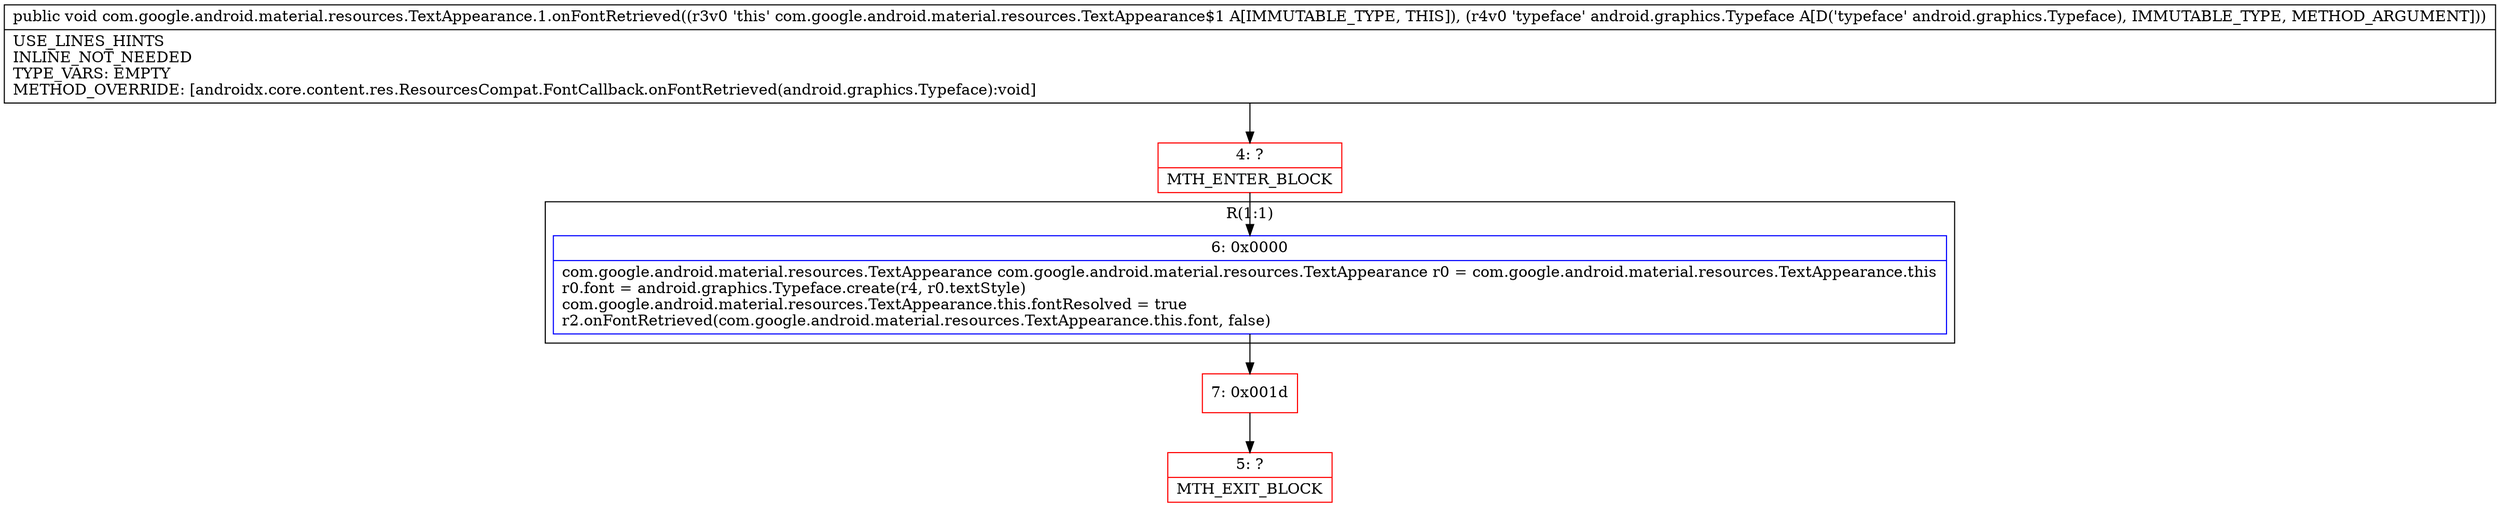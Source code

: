 digraph "CFG forcom.google.android.material.resources.TextAppearance.1.onFontRetrieved(Landroid\/graphics\/Typeface;)V" {
subgraph cluster_Region_1969285119 {
label = "R(1:1)";
node [shape=record,color=blue];
Node_6 [shape=record,label="{6\:\ 0x0000|com.google.android.material.resources.TextAppearance com.google.android.material.resources.TextAppearance r0 = com.google.android.material.resources.TextAppearance.this\lr0.font = android.graphics.Typeface.create(r4, r0.textStyle)\lcom.google.android.material.resources.TextAppearance.this.fontResolved = true\lr2.onFontRetrieved(com.google.android.material.resources.TextAppearance.this.font, false)\l}"];
}
Node_4 [shape=record,color=red,label="{4\:\ ?|MTH_ENTER_BLOCK\l}"];
Node_7 [shape=record,color=red,label="{7\:\ 0x001d}"];
Node_5 [shape=record,color=red,label="{5\:\ ?|MTH_EXIT_BLOCK\l}"];
MethodNode[shape=record,label="{public void com.google.android.material.resources.TextAppearance.1.onFontRetrieved((r3v0 'this' com.google.android.material.resources.TextAppearance$1 A[IMMUTABLE_TYPE, THIS]), (r4v0 'typeface' android.graphics.Typeface A[D('typeface' android.graphics.Typeface), IMMUTABLE_TYPE, METHOD_ARGUMENT]))  | USE_LINES_HINTS\lINLINE_NOT_NEEDED\lTYPE_VARS: EMPTY\lMETHOD_OVERRIDE: [androidx.core.content.res.ResourcesCompat.FontCallback.onFontRetrieved(android.graphics.Typeface):void]\l}"];
MethodNode -> Node_4;Node_6 -> Node_7;
Node_4 -> Node_6;
Node_7 -> Node_5;
}

